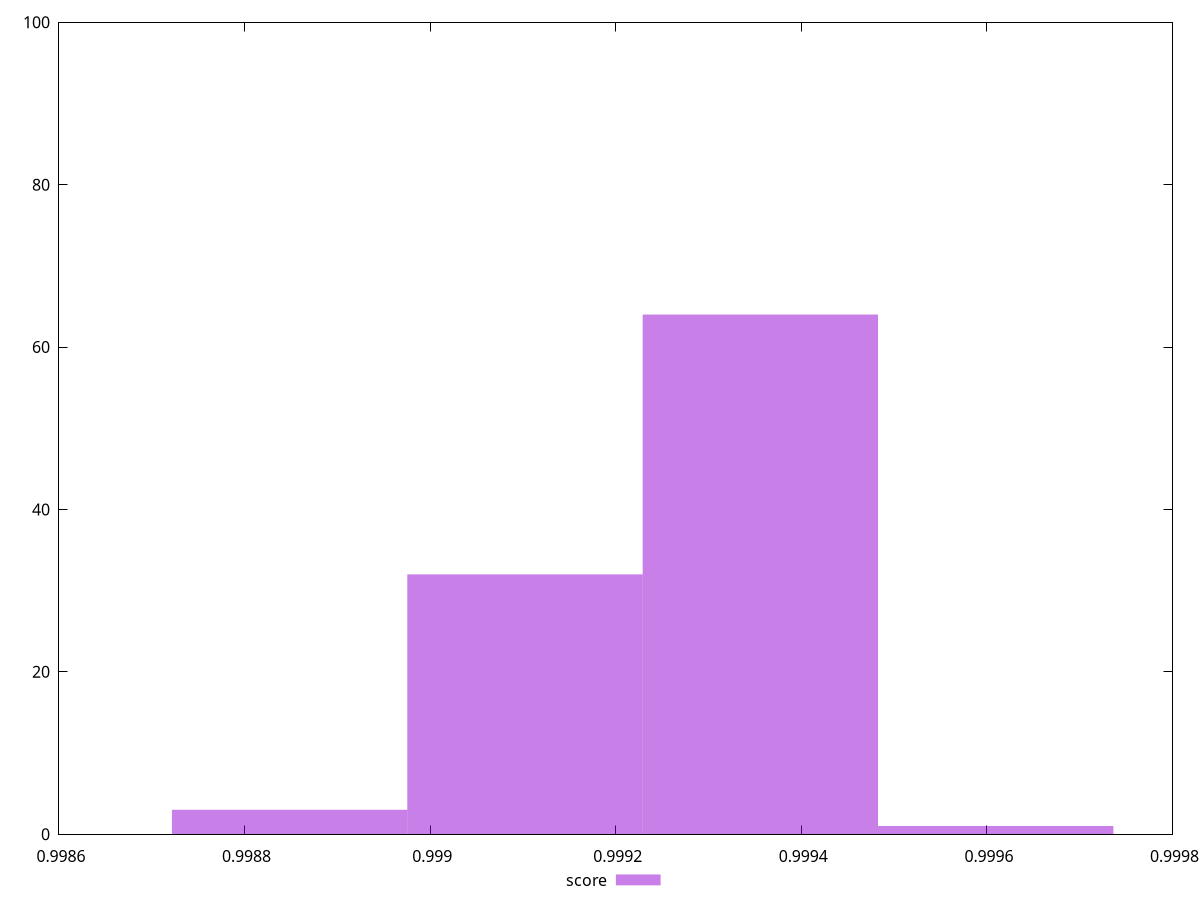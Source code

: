 reset
set terminal svg size 640, 490 enhanced background rgb 'white'
set output "reprap/mainthread-work-breakdown/samples/pages+cached+noexternal+noimg/score/histogram.svg"

$score <<EOF
0.9991021766345557 32
0.9996094638529536 1
0.9993558202437546 64
0.9988485330253568 3
EOF

set key outside below
set boxwidth 0.0002536436091989225
set yrange [0:100]
set style fill transparent solid 0.5 noborder

plot \
  $score title "score" with boxes, \


reset